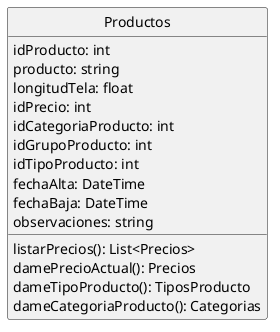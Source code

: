 @startuml Productos
hide circle
class Productos{
    idProducto: int
    producto: string
    longitudTela: float
    idPrecio: int
    idCategoriaProducto: int
    idGrupoProducto: int
    idTipoProducto: int
    fechaAlta: DateTime
    fechaBaja: DateTime
    observaciones: string

    listarPrecios(): List<Precios>
    damePrecioActual(): Precios
    dameTipoProducto(): TiposProducto
    dameCategoriaProducto(): Categorias
}
@enduml